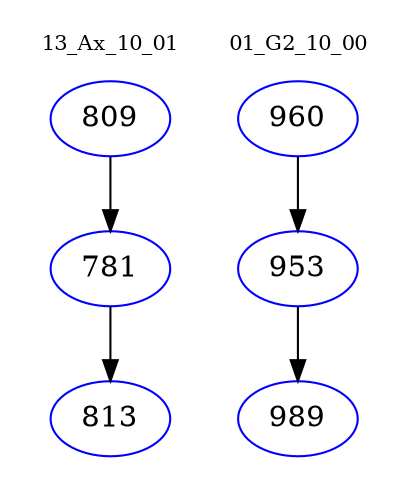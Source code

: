 digraph{
subgraph cluster_0 {
color = white
label = "13_Ax_10_01";
fontsize=10;
T0_809 [label="809", color="blue"]
T0_809 -> T0_781 [color="black"]
T0_781 [label="781", color="blue"]
T0_781 -> T0_813 [color="black"]
T0_813 [label="813", color="blue"]
}
subgraph cluster_1 {
color = white
label = "01_G2_10_00";
fontsize=10;
T1_960 [label="960", color="blue"]
T1_960 -> T1_953 [color="black"]
T1_953 [label="953", color="blue"]
T1_953 -> T1_989 [color="black"]
T1_989 [label="989", color="blue"]
}
}
